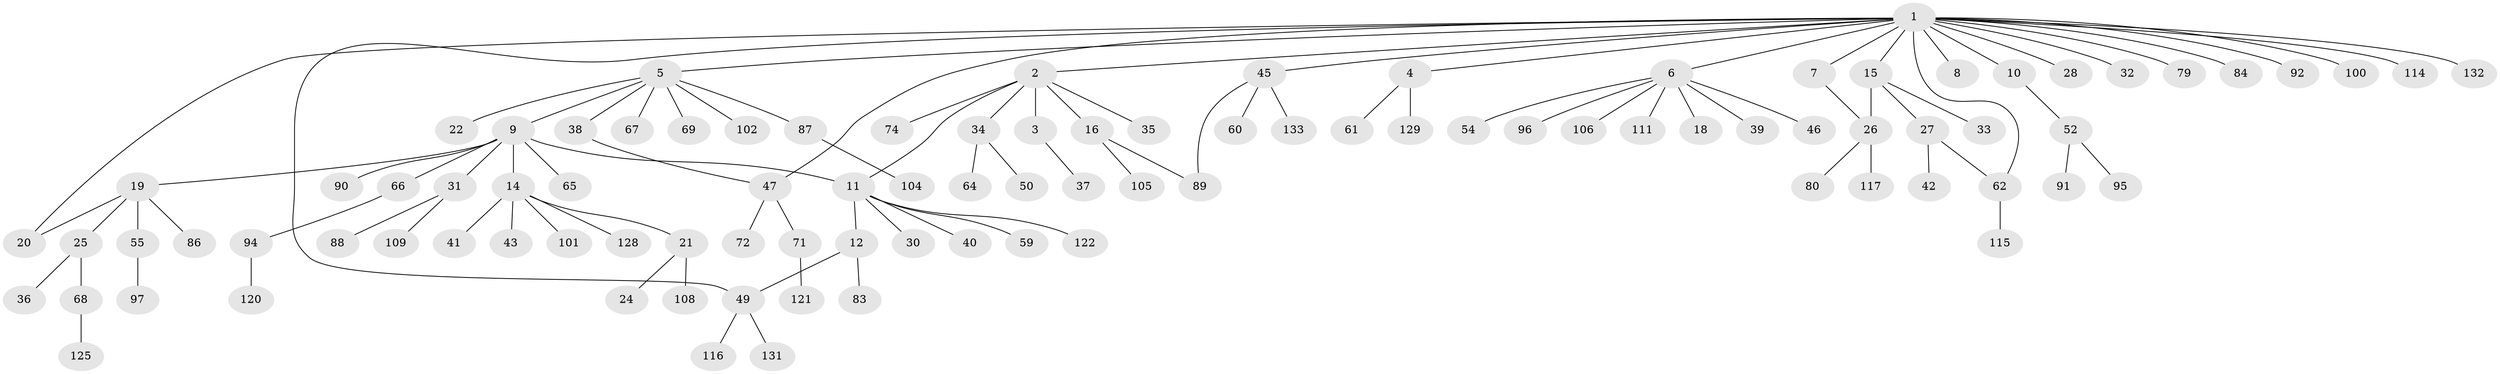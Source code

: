 // original degree distribution, {22: 0.007518796992481203, 8: 0.022556390977443608, 2: 0.16541353383458646, 4: 0.045112781954887216, 9: 0.015037593984962405, 1: 0.6240601503759399, 3: 0.07518796992481203, 7: 0.007518796992481203, 5: 0.03007518796992481, 6: 0.007518796992481203}
// Generated by graph-tools (version 1.1) at 2025/11/02/27/25 16:11:09]
// undirected, 97 vertices, 103 edges
graph export_dot {
graph [start="1"]
  node [color=gray90,style=filled];
  1 [super="+110"];
  2 [super="+118"];
  3;
  4 [super="+17"];
  5 [super="+63"];
  6 [super="+13"];
  7;
  8;
  9 [super="+112"];
  10 [super="+23"];
  11 [super="+77"];
  12 [super="+57"];
  14 [super="+82"];
  15 [super="+73"];
  16 [super="+126"];
  18 [super="+130"];
  19 [super="+70"];
  20;
  21;
  22;
  24;
  25 [super="+29"];
  26 [super="+51"];
  27 [super="+78"];
  28;
  30 [super="+98"];
  31 [super="+81"];
  32;
  33;
  34 [super="+76"];
  35;
  36;
  37 [super="+48"];
  38;
  39;
  40;
  41;
  42 [super="+58"];
  43 [super="+44"];
  45 [super="+53"];
  46;
  47 [super="+56"];
  49 [super="+103"];
  50;
  52 [super="+93"];
  54;
  55 [super="+85"];
  59;
  60 [super="+99"];
  61;
  62;
  64;
  65;
  66;
  67;
  68;
  69;
  71 [super="+75"];
  72;
  74;
  79;
  80;
  83;
  84;
  86 [super="+113"];
  87 [super="+107"];
  88;
  89 [super="+127"];
  90;
  91;
  92;
  94 [super="+124"];
  95;
  96;
  97;
  100;
  101;
  102;
  104;
  105;
  106;
  108;
  109;
  111;
  114 [super="+119"];
  115;
  116;
  117;
  120;
  121 [super="+123"];
  122;
  125;
  128;
  129;
  131;
  132;
  133;
  1 -- 2;
  1 -- 4;
  1 -- 5;
  1 -- 6;
  1 -- 7;
  1 -- 8;
  1 -- 10;
  1 -- 15;
  1 -- 20;
  1 -- 28;
  1 -- 32;
  1 -- 45;
  1 -- 47;
  1 -- 49;
  1 -- 62;
  1 -- 79;
  1 -- 84;
  1 -- 92;
  1 -- 100;
  1 -- 114;
  1 -- 132;
  2 -- 3;
  2 -- 11;
  2 -- 16;
  2 -- 34;
  2 -- 35;
  2 -- 74;
  3 -- 37;
  4 -- 61;
  4 -- 129;
  5 -- 9;
  5 -- 22;
  5 -- 38;
  5 -- 67;
  5 -- 69;
  5 -- 87;
  5 -- 102;
  6 -- 96;
  6 -- 39;
  6 -- 106;
  6 -- 46;
  6 -- 111;
  6 -- 18;
  6 -- 54;
  7 -- 26;
  9 -- 11;
  9 -- 14;
  9 -- 19;
  9 -- 31;
  9 -- 65;
  9 -- 66;
  9 -- 90;
  10 -- 52;
  11 -- 12;
  11 -- 30;
  11 -- 40;
  11 -- 59;
  11 -- 122;
  12 -- 83;
  12 -- 49;
  14 -- 21;
  14 -- 41;
  14 -- 43;
  14 -- 101;
  14 -- 128;
  15 -- 26;
  15 -- 27;
  15 -- 33;
  16 -- 89;
  16 -- 105;
  19 -- 20;
  19 -- 25;
  19 -- 55;
  19 -- 86;
  21 -- 24;
  21 -- 108;
  25 -- 36;
  25 -- 68;
  26 -- 80;
  26 -- 117;
  27 -- 42;
  27 -- 62;
  31 -- 88;
  31 -- 109;
  34 -- 50;
  34 -- 64;
  38 -- 47;
  45 -- 60;
  45 -- 133;
  45 -- 89;
  47 -- 71;
  47 -- 72;
  49 -- 116;
  49 -- 131;
  52 -- 91;
  52 -- 95;
  55 -- 97;
  62 -- 115;
  66 -- 94;
  68 -- 125;
  71 -- 121;
  87 -- 104;
  94 -- 120;
}
